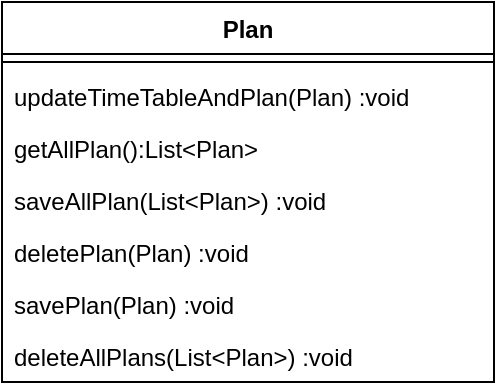 <mxfile version="16.5.6" type="device"><diagram id="C5RBs43oDa-KdzZeNtuy" name="Page-1"><mxGraphModel dx="1087" dy="1651" grid="1" gridSize="10" guides="1" tooltips="1" connect="1" arrows="1" fold="1" page="1" pageScale="1" pageWidth="827" pageHeight="1169" math="0" shadow="0"><root><mxCell id="WIyWlLk6GJQsqaUBKTNV-0"/><mxCell id="WIyWlLk6GJQsqaUBKTNV-1" parent="WIyWlLk6GJQsqaUBKTNV-0"/><mxCell id="rHKPmiadMikC56bdJaba-0" value="Plan" style="swimlane;fontStyle=1;align=center;verticalAlign=top;childLayout=stackLayout;horizontal=1;startSize=26;horizontalStack=0;resizeParent=1;resizeParentMax=0;resizeLast=0;collapsible=1;marginBottom=0;" vertex="1" parent="WIyWlLk6GJQsqaUBKTNV-1"><mxGeometry x="300" y="395" width="246" height="190" as="geometry"/></mxCell><mxCell id="rHKPmiadMikC56bdJaba-2" value="" style="line;strokeWidth=1;fillColor=none;align=left;verticalAlign=middle;spacingTop=-1;spacingLeft=3;spacingRight=3;rotatable=0;labelPosition=right;points=[];portConstraint=eastwest;" vertex="1" parent="rHKPmiadMikC56bdJaba-0"><mxGeometry y="26" width="246" height="8" as="geometry"/></mxCell><mxCell id="rHKPmiadMikC56bdJaba-3" value="updateTimeTableAndPlan(Plan) :void" style="text;strokeColor=none;fillColor=none;align=left;verticalAlign=top;spacingLeft=4;spacingRight=4;overflow=hidden;rotatable=0;points=[[0,0.5],[1,0.5]];portConstraint=eastwest;" vertex="1" parent="rHKPmiadMikC56bdJaba-0"><mxGeometry y="34" width="246" height="26" as="geometry"/></mxCell><mxCell id="rHKPmiadMikC56bdJaba-4" value="getAllPlan():List&lt;Plan&gt; " style="text;strokeColor=none;fillColor=none;align=left;verticalAlign=top;spacingLeft=4;spacingRight=4;overflow=hidden;rotatable=0;points=[[0,0.5],[1,0.5]];portConstraint=eastwest;" vertex="1" parent="rHKPmiadMikC56bdJaba-0"><mxGeometry y="60" width="246" height="26" as="geometry"/></mxCell><mxCell id="rHKPmiadMikC56bdJaba-5" value="saveAllPlan(List&lt;Plan&gt;) :void" style="text;strokeColor=none;fillColor=none;align=left;verticalAlign=top;spacingLeft=4;spacingRight=4;overflow=hidden;rotatable=0;points=[[0,0.5],[1,0.5]];portConstraint=eastwest;" vertex="1" parent="rHKPmiadMikC56bdJaba-0"><mxGeometry y="86" width="246" height="26" as="geometry"/></mxCell><mxCell id="rHKPmiadMikC56bdJaba-7" value="deletePlan(Plan) :void" style="text;strokeColor=none;fillColor=none;align=left;verticalAlign=top;spacingLeft=4;spacingRight=4;overflow=hidden;rotatable=0;points=[[0,0.5],[1,0.5]];portConstraint=eastwest;" vertex="1" parent="rHKPmiadMikC56bdJaba-0"><mxGeometry y="112" width="246" height="26" as="geometry"/></mxCell><mxCell id="rHKPmiadMikC56bdJaba-6" value="savePlan(Plan) :void" style="text;strokeColor=none;fillColor=none;align=left;verticalAlign=top;spacingLeft=4;spacingRight=4;overflow=hidden;rotatable=0;points=[[0,0.5],[1,0.5]];portConstraint=eastwest;" vertex="1" parent="rHKPmiadMikC56bdJaba-0"><mxGeometry y="138" width="246" height="26" as="geometry"/></mxCell><mxCell id="rHKPmiadMikC56bdJaba-8" value="deleteAllPlans(List&lt;Plan&gt;) :void" style="text;strokeColor=none;fillColor=none;align=left;verticalAlign=top;spacingLeft=4;spacingRight=4;overflow=hidden;rotatable=0;points=[[0,0.5],[1,0.5]];portConstraint=eastwest;" vertex="1" parent="rHKPmiadMikC56bdJaba-0"><mxGeometry y="164" width="246" height="26" as="geometry"/></mxCell></root></mxGraphModel></diagram></mxfile>